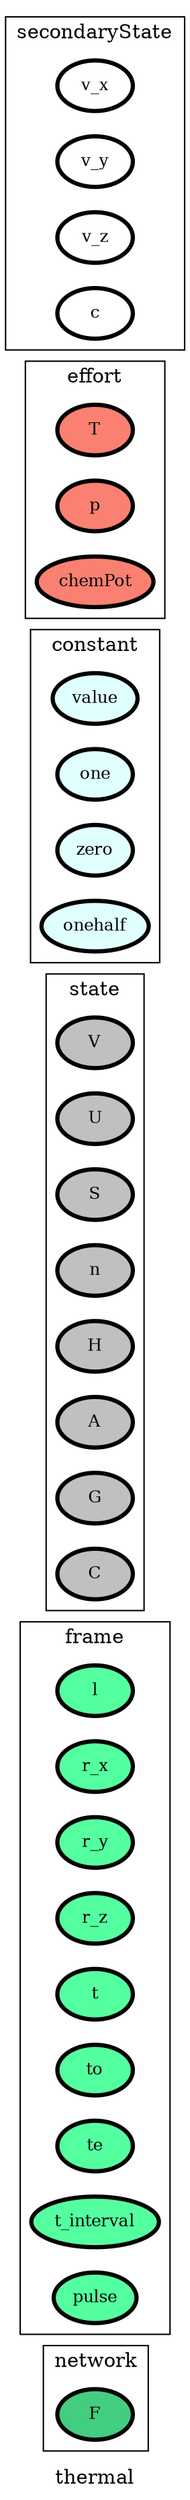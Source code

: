 digraph thermal {
label=thermal;
rankdir=LR;
subgraph cluster_thermal___property {
label=property;
rankdir=LR;
}

subgraph cluster_thermal___network {
label=network;
rankdir=LR;
V_10 [fillcolor=seagreen3, fontsize=12, label=F, penwidth=3, style=filled];
}

subgraph cluster_thermal___projection {
label=projection;
rankdir=LR;
}

subgraph cluster_thermal___differenceOperator {
label=differenceOperator;
rankdir=LR;
}

subgraph cluster_thermal___frame {
label=frame;
rankdir=LR;
V_11 [fillcolor=seagreen1, fontsize=12, label=l, penwidth=3, style=filled];
V_12 [fillcolor=seagreen1, fontsize=12, label=r_x, penwidth=3, style=filled];
V_13 [fillcolor=seagreen1, fontsize=12, label=r_y, penwidth=3, style=filled];
V_14 [fillcolor=seagreen1, fontsize=12, label=r_z, penwidth=3, style=filled];
V_4 [fillcolor=seagreen1, fontsize=12, label=t, penwidth=3, style=filled];
V_5 [fillcolor=seagreen1, fontsize=12, label=to, penwidth=3, style=filled];
V_6 [fillcolor=seagreen1, fontsize=12, label=te, penwidth=3, style=filled];
V_7 [fillcolor=seagreen1, fontsize=12, label=t_interval, penwidth=3, style=filled];
V_9 [fillcolor=seagreen1, fontsize=12, label=pulse, penwidth=3, style=filled];
}

subgraph cluster_thermal___state {
label=state;
rankdir=LR;
V_15 [fillcolor=grey, fontsize=12, label=V, penwidth=3, style=filled];
V_16 [fillcolor=grey, fontsize=12, label=U, penwidth=3, style=filled];
V_17 [fillcolor=grey, fontsize=12, label=S, penwidth=3, style=filled];
V_18 [fillcolor=grey, fontsize=12, label=n, penwidth=3, style=filled];
V_22 [fillcolor=grey, fontsize=12, label=H, penwidth=3, style=filled];
V_23 [fillcolor=grey, fontsize=12, label=A, penwidth=3, style=filled];
V_24 [fillcolor=grey, fontsize=12, label=G, penwidth=3, style=filled];
V_25 [fillcolor=grey, fontsize=12, label=C, penwidth=3, style=filled];
}

subgraph cluster_thermal___constant {
label=constant;
rankdir=LR;
V_1 [fillcolor=lightcyan, fontsize=12, label=value, penwidth=3, style=filled];
V_2 [fillcolor=lightcyan, fontsize=12, label=one, penwidth=3, style=filled];
V_3 [fillcolor=lightcyan, fontsize=12, label=zero, penwidth=3, style=filled];
V_8 [fillcolor=lightcyan, fontsize=12, label=onehalf, penwidth=3, style=filled];
}

subgraph cluster_thermal___effort {
label=effort;
rankdir=LR;
V_19 [fillcolor=salmon, fontsize=12, label=T, penwidth=3, style=filled];
V_20 [fillcolor=salmon, fontsize=12, label=p, penwidth=3, style=filled];
V_21 [fillcolor=salmon, fontsize=12, label=chemPot, penwidth=3, style=filled];
}

subgraph cluster_thermal___secondaryState {
label=secondaryState;
rankdir=LR;
V_28 [fillcolor=white, fontsize=12, label=v_x, penwidth=3, style=filled];
V_29 [fillcolor=white, fontsize=12, label=v_y, penwidth=3, style=filled];
V_30 [fillcolor=white, fontsize=12, label=v_z, penwidth=3, style=filled];
V_31 [fillcolor=white, fontsize=12, label=c, penwidth=3, style=filled];
}

subgraph cluster_thermal___diffState {
label=diffState;
rankdir=LR;
}

subgraph cluster_thermal___property {
label=property;
rankdir=LR;
}

}

